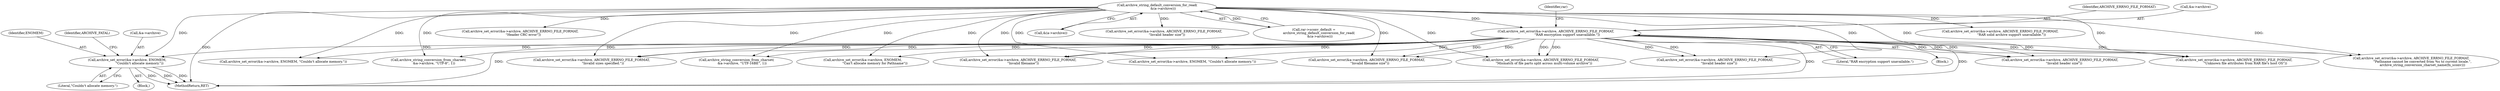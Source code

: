 digraph "0_libarchive_bfcfe6f04ed20db2504db8a254d1f40a1d84eb28_0@pointer" {
"1000676" [label="(Call,archive_set_error(&a->archive, ENOMEM,\n                        \"Couldn't allocate memory.\"))"];
"1000471" [label="(Call,archive_set_error(&a->archive, ARCHIVE_ERRNO_FILE_FORMAT,\n                      \"RAR encryption support unavailable.\"))"];
"1000173" [label="(Call,archive_string_default_conversion_for_read(\n            &(a->archive)))"];
"1000481" [label="(Identifier,rar)"];
"1001694" [label="(Call,archive_set_error(&a->archive, ARCHIVE_ERRNO_FILE_FORMAT,\n                      \"Pathname cannot be converted from %s to current locale.\",\n                      archive_string_conversion_charset_name(fn_sconv)))"];
"1000477" [label="(Literal,\"RAR encryption support unavailable.\")"];
"1001754" [label="(MethodReturn,RET)"];
"1000476" [label="(Identifier,ARCHIVE_ERRNO_FILE_FORMAT)"];
"1000677" [label="(Call,&a->archive)"];
"1000963" [label="(Call,archive_string_conversion_from_charset(\n           &a->archive, \"UTF-16BE\", 1))"];
"1000682" [label="(Literal,\"Couldn't allocate memory.\")"];
"1000676" [label="(Call,archive_set_error(&a->archive, ENOMEM,\n                        \"Couldn't allocate memory.\"))"];
"1000675" [label="(Block,)"];
"1000462" [label="(Block,)"];
"1000232" [label="(Call,archive_set_error(&a->archive, ARCHIVE_ERRNO_FILE_FORMAT,\n      \"Invalid header size\"))"];
"1000169" [label="(Call,rar->sconv_default =\n          archive_string_default_conversion_for_read(\n            &(a->archive)))"];
"1001685" [label="(Call,archive_set_error(&a->archive, ENOMEM,\n                        \"Can't allocate memory for Pathname\"))"];
"1000681" [label="(Identifier,ENOMEM)"];
"1000356" [label="(Call,archive_set_error(&a->archive, ARCHIVE_ERRNO_FILE_FORMAT,\n                      \"RAR solid archive support unavailable.\"))"];
"1000174" [label="(Call,&(a->archive))"];
"1001144" [label="(Call,archive_set_error(&a->archive, ENOMEM, \"Couldn't allocate memory.\"))"];
"1000472" [label="(Call,&a->archive)"];
"1001398" [label="(Call,archive_set_error(&a->archive, ARCHIVE_ERRNO_FILE_FORMAT,\n        \"Invalid header size\"))"];
"1001508" [label="(Call,archive_set_error(&a->archive, ARCHIVE_ERRNO_FILE_FORMAT,\n                      \"Unknown file attributes from RAR file's host OS\"))"];
"1001303" [label="(Call,archive_set_error(&a->archive, ENOMEM, \"Couldn't allocate memory.\"))"];
"1000560" [label="(Call,archive_set_error(&a->archive, ARCHIVE_ERRNO_FILE_FORMAT,\n                      \"Invalid sizes specified.\"))"];
"1000932" [label="(Call,archive_set_error(&a->archive, ARCHIVE_ERRNO_FILE_FORMAT,\n          \"Invalid filename\"))"];
"1000635" [label="(Call,archive_set_error(&a->archive, ARCHIVE_ERRNO_FILE_FORMAT,\n      \"Invalid filename size\"))"];
"1000471" [label="(Call,archive_set_error(&a->archive, ARCHIVE_ERRNO_FILE_FORMAT,\n                      \"RAR encryption support unavailable.\"))"];
"1001023" [label="(Call,archive_string_conversion_from_charset(\n           &a->archive, \"UTF-8\", 1))"];
"1000684" [label="(Identifier,ARCHIVE_FATAL)"];
"1001247" [label="(Call,archive_set_error(&a->archive, ARCHIVE_ERRNO_FILE_FORMAT,\n      \"Mismatch of file parts split across multi-volume archive\"))"];
"1000173" [label="(Call,archive_string_default_conversion_for_read(\n            &(a->archive)))"];
"1001365" [label="(Call,archive_set_error(&a->archive, ARCHIVE_ERRNO_FILE_FORMAT,\n        \"Invalid header size\"))"];
"1000400" [label="(Call,archive_set_error(&a->archive, ARCHIVE_ERRNO_FILE_FORMAT,\n      \"Header CRC error\"))"];
"1000676" -> "1000675"  [label="AST: "];
"1000676" -> "1000682"  [label="CFG: "];
"1000677" -> "1000676"  [label="AST: "];
"1000681" -> "1000676"  [label="AST: "];
"1000682" -> "1000676"  [label="AST: "];
"1000684" -> "1000676"  [label="CFG: "];
"1000676" -> "1001754"  [label="DDG: "];
"1000676" -> "1001754"  [label="DDG: "];
"1000676" -> "1001754"  [label="DDG: "];
"1000471" -> "1000676"  [label="DDG: "];
"1000173" -> "1000676"  [label="DDG: "];
"1000471" -> "1000462"  [label="AST: "];
"1000471" -> "1000477"  [label="CFG: "];
"1000472" -> "1000471"  [label="AST: "];
"1000476" -> "1000471"  [label="AST: "];
"1000477" -> "1000471"  [label="AST: "];
"1000481" -> "1000471"  [label="CFG: "];
"1000471" -> "1001754"  [label="DDG: "];
"1000471" -> "1001754"  [label="DDG: "];
"1000471" -> "1001754"  [label="DDG: "];
"1000173" -> "1000471"  [label="DDG: "];
"1000471" -> "1000560"  [label="DDG: "];
"1000471" -> "1000560"  [label="DDG: "];
"1000471" -> "1000635"  [label="DDG: "];
"1000471" -> "1000635"  [label="DDG: "];
"1000471" -> "1000932"  [label="DDG: "];
"1000471" -> "1000932"  [label="DDG: "];
"1000471" -> "1000963"  [label="DDG: "];
"1000471" -> "1001023"  [label="DDG: "];
"1000471" -> "1001144"  [label="DDG: "];
"1000471" -> "1001247"  [label="DDG: "];
"1000471" -> "1001247"  [label="DDG: "];
"1000471" -> "1001303"  [label="DDG: "];
"1000471" -> "1001365"  [label="DDG: "];
"1000471" -> "1001365"  [label="DDG: "];
"1000471" -> "1001398"  [label="DDG: "];
"1000471" -> "1001398"  [label="DDG: "];
"1000471" -> "1001508"  [label="DDG: "];
"1000471" -> "1001508"  [label="DDG: "];
"1000471" -> "1001685"  [label="DDG: "];
"1000471" -> "1001694"  [label="DDG: "];
"1000471" -> "1001694"  [label="DDG: "];
"1000173" -> "1000169"  [label="AST: "];
"1000173" -> "1000174"  [label="CFG: "];
"1000174" -> "1000173"  [label="AST: "];
"1000169" -> "1000173"  [label="CFG: "];
"1000173" -> "1001754"  [label="DDG: "];
"1000173" -> "1000169"  [label="DDG: "];
"1000173" -> "1000232"  [label="DDG: "];
"1000173" -> "1000356"  [label="DDG: "];
"1000173" -> "1000400"  [label="DDG: "];
"1000173" -> "1000560"  [label="DDG: "];
"1000173" -> "1000635"  [label="DDG: "];
"1000173" -> "1000932"  [label="DDG: "];
"1000173" -> "1000963"  [label="DDG: "];
"1000173" -> "1001023"  [label="DDG: "];
"1000173" -> "1001144"  [label="DDG: "];
"1000173" -> "1001247"  [label="DDG: "];
"1000173" -> "1001303"  [label="DDG: "];
"1000173" -> "1001365"  [label="DDG: "];
"1000173" -> "1001398"  [label="DDG: "];
"1000173" -> "1001508"  [label="DDG: "];
"1000173" -> "1001685"  [label="DDG: "];
"1000173" -> "1001694"  [label="DDG: "];
}
